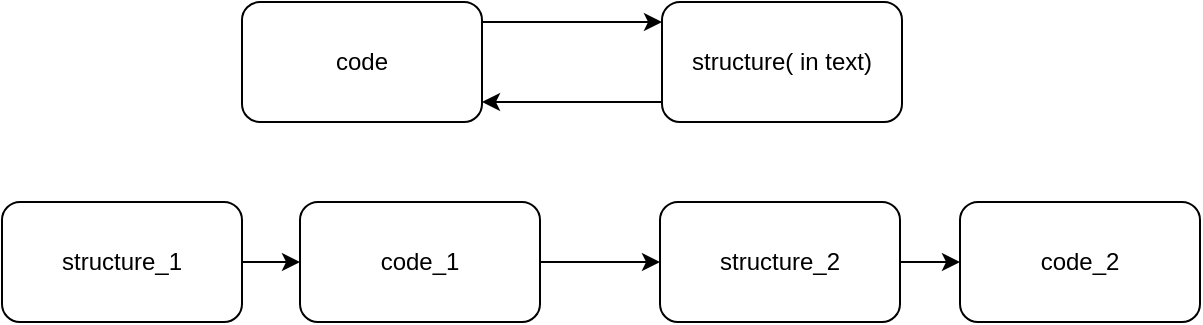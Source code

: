 <mxfile version="15.7.3" type="device"><diagram id="KdgH8Zo-jfhr49bMQwwO" name="Page-1"><mxGraphModel dx="981" dy="597" grid="1" gridSize="10" guides="1" tooltips="1" connect="1" arrows="1" fold="1" page="1" pageScale="1" pageWidth="827" pageHeight="1169" math="0" shadow="0"><root><mxCell id="0"/><mxCell id="1" parent="0"/><mxCell id="9ucnQzDLz05xu69GhMpa-4" value="" style="edgeStyle=orthogonalEdgeStyle;rounded=0;orthogonalLoop=1;jettySize=auto;html=1;" edge="1" parent="1" source="9ucnQzDLz05xu69GhMpa-1" target="9ucnQzDLz05xu69GhMpa-3"><mxGeometry relative="1" as="geometry"><Array as="points"><mxPoint x="430" y="380"/><mxPoint x="430" y="380"/></Array></mxGeometry></mxCell><mxCell id="9ucnQzDLz05xu69GhMpa-1" value="code" style="rounded=1;whiteSpace=wrap;html=1;" vertex="1" parent="1"><mxGeometry x="260" y="370" width="120" height="60" as="geometry"/></mxCell><mxCell id="9ucnQzDLz05xu69GhMpa-5" value="" style="edgeStyle=orthogonalEdgeStyle;rounded=0;orthogonalLoop=1;jettySize=auto;html=1;" edge="1" parent="1" source="9ucnQzDLz05xu69GhMpa-3" target="9ucnQzDLz05xu69GhMpa-1"><mxGeometry relative="1" as="geometry"><Array as="points"><mxPoint x="420" y="420"/><mxPoint x="420" y="420"/></Array></mxGeometry></mxCell><mxCell id="9ucnQzDLz05xu69GhMpa-3" value="structure( in text)" style="rounded=1;whiteSpace=wrap;html=1;" vertex="1" parent="1"><mxGeometry x="470" y="370" width="120" height="60" as="geometry"/></mxCell><mxCell id="9ucnQzDLz05xu69GhMpa-13" value="" style="edgeStyle=orthogonalEdgeStyle;rounded=0;orthogonalLoop=1;jettySize=auto;html=1;" edge="1" parent="1" source="9ucnQzDLz05xu69GhMpa-6" target="9ucnQzDLz05xu69GhMpa-10"><mxGeometry relative="1" as="geometry"/></mxCell><mxCell id="9ucnQzDLz05xu69GhMpa-6" value="code_1" style="rounded=1;whiteSpace=wrap;html=1;" vertex="1" parent="1"><mxGeometry x="289" y="470" width="120" height="60" as="geometry"/></mxCell><mxCell id="9ucnQzDLz05xu69GhMpa-11" value="" style="edgeStyle=orthogonalEdgeStyle;rounded=0;orthogonalLoop=1;jettySize=auto;html=1;" edge="1" parent="1" source="9ucnQzDLz05xu69GhMpa-7" target="9ucnQzDLz05xu69GhMpa-6"><mxGeometry relative="1" as="geometry"/></mxCell><mxCell id="9ucnQzDLz05xu69GhMpa-7" value="structure_1" style="rounded=1;whiteSpace=wrap;html=1;" vertex="1" parent="1"><mxGeometry x="140" y="470" width="120" height="60" as="geometry"/></mxCell><mxCell id="9ucnQzDLz05xu69GhMpa-9" value="code_2" style="rounded=1;whiteSpace=wrap;html=1;" vertex="1" parent="1"><mxGeometry x="619" y="470" width="120" height="60" as="geometry"/></mxCell><mxCell id="9ucnQzDLz05xu69GhMpa-12" value="" style="edgeStyle=orthogonalEdgeStyle;rounded=0;orthogonalLoop=1;jettySize=auto;html=1;" edge="1" parent="1" source="9ucnQzDLz05xu69GhMpa-10" target="9ucnQzDLz05xu69GhMpa-9"><mxGeometry relative="1" as="geometry"/></mxCell><mxCell id="9ucnQzDLz05xu69GhMpa-10" value="structure_2" style="rounded=1;whiteSpace=wrap;html=1;" vertex="1" parent="1"><mxGeometry x="469" y="470" width="120" height="60" as="geometry"/></mxCell></root></mxGraphModel></diagram></mxfile>